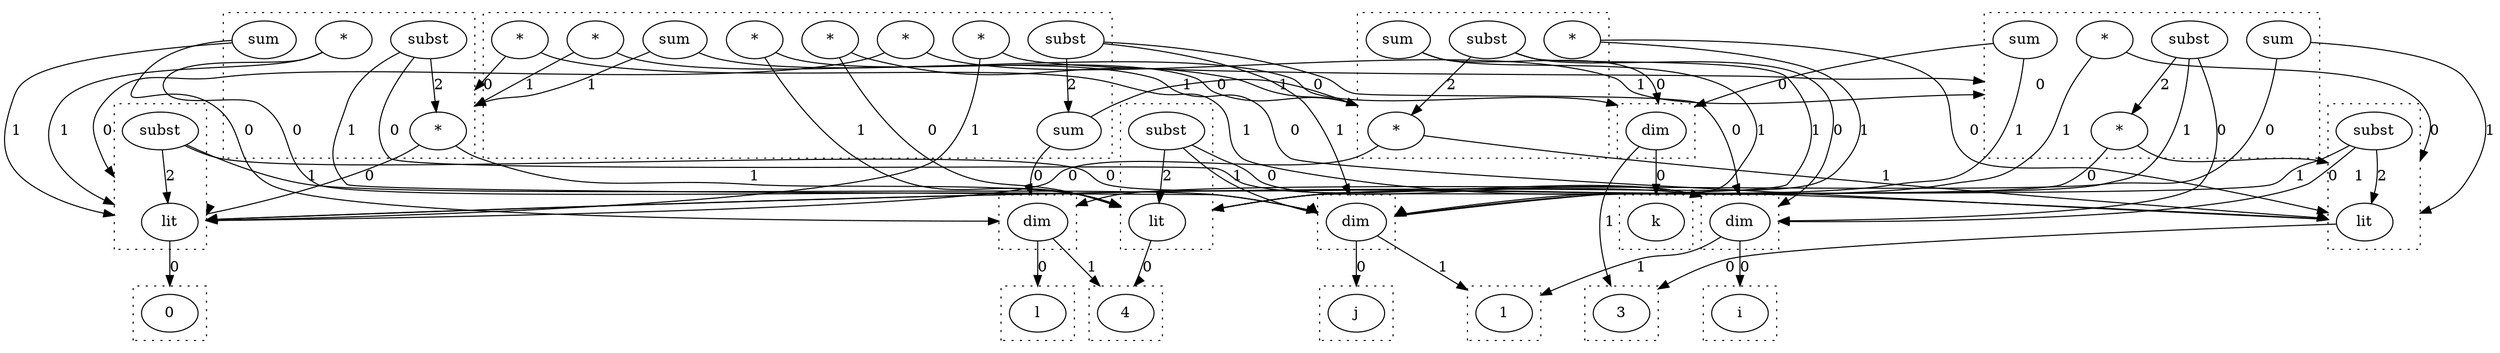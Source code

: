digraph {
  compound=true
  subgraph cluster_0 {
    style=dotted
    0.0[label = "i"]
  }
  subgraph cluster_1 {
    style=dotted
    1.0[label = "1"]
  }
  subgraph cluster_2 {
    style=dotted
    2.0[label = "dim"]
  }
  subgraph cluster_3 {
    style=dotted
    3.0[label = "j"]
  }
  subgraph cluster_4 {
    style=dotted
    4.0[label = "dim"]
  }
  subgraph cluster_5 {
    style=dotted
    5.0[label = "k"]
  }
  subgraph cluster_6 {
    style=dotted
    6.0[label = "3"]
  }
  subgraph cluster_7 {
    style=dotted
    7.0[label = "dim"]
  }
  subgraph cluster_8 {
    style=dotted
    8.0[label = "l"]
  }
  subgraph cluster_9 {
    style=dotted
    9.0[label = "4"]
  }
  subgraph cluster_10 {
    style=dotted
    10.0[label = "dim"]
  }
  subgraph cluster_11 {
    style=dotted
    11.0[label = "0"]
  }
  subgraph cluster_15 {
    style=dotted
    15.0[label = "sum"]
    15.1[label = "subst"]
    15.2[label = "sum"]
    15.3[label = "*"]
    15.4[label = "*"]
    15.5[label = "*"]
    15.6[label = "*"]
    15.7[label = "*"]
    15.8[label = "*"]
  }
  subgraph cluster_18 {
    style=dotted
    18.0[label = "*"]
    18.1[label = "sum"]
    18.2[label = "*"]
    18.3[label = "subst"]
  }
  subgraph cluster_20 {
    style=dotted
    20.0[label = "*"]
    20.1[label = "sum"]
    20.2[label = "*"]
    20.3[label = "subst"]
  }
  subgraph cluster_48 {
    style=dotted
    48.0[label = "lit"]
    48.1[label = "subst"]
  }
  subgraph cluster_50 {
    style=dotted
    50.0[label = "lit"]
    50.1[label = "subst"]
  }
  subgraph cluster_52 {
    style=dotted
    52.0[label = "lit"]
    52.1[label = "subst"]
  }
  subgraph cluster_53 {
    style=dotted
    53.0[label = "*"]
    53.1[label = "sum"]
    53.2[label = "subst"]
    53.3[label = "*"]
    53.4[label = "sum"]
  }
  2.0 -> 0.0 [lhead = cluster_0, label = 0]
  2.0 -> 1.0 [lhead = cluster_1, label = 1]
  4.0 -> 3.0 [lhead = cluster_3, label = 0]
  4.0 -> 1.0 [lhead = cluster_1, label = 1]
  7.0 -> 5.0 [lhead = cluster_5, label = 0]
  7.0 -> 6.0 [lhead = cluster_6, label = 1]
  10.0 -> 8.0 [lhead = cluster_8, label = 0]
  10.0 -> 9.0 [lhead = cluster_9, label = 1]
  15.0 -> 10.0 [lhead = cluster_10, label = 0]
  15.0 -> 18.0 [lhead = cluster_18, label = 1]
  15.1 -> 2.0 [lhead = cluster_2, label = 0]
  15.1 -> 4.0 [lhead = cluster_4, label = 1]
  15.1 -> 15.0 [lhead = cluster_15, label = 2]
  15.2 -> 7.0 [lhead = cluster_7, label = 0]
  15.2 -> 20.0 [lhead = cluster_20, label = 1]
  15.3 -> 18.0 [lhead = cluster_18, label = 0]
  15.3 -> 48.0 [lhead = cluster_48, label = 1]
  15.4 -> 20.0 [lhead = cluster_20, label = 0]
  15.4 -> 50.0 [lhead = cluster_50, label = 1]
  15.5 -> 48.0 [lhead = cluster_48, label = 0]
  15.5 -> 18.0 [lhead = cluster_18, label = 1]
  15.6 -> 50.0 [lhead = cluster_50, label = 0]
  15.6 -> 20.0 [lhead = cluster_20, label = 1]
  15.7 -> 52.0 [lhead = cluster_52, label = 0]
  15.7 -> 53.0 [lhead = cluster_53, label = 1]
  15.8 -> 53.0 [lhead = cluster_53, label = 0]
  15.8 -> 52.0 [lhead = cluster_52, label = 1]
  18.0 -> 52.0 [lhead = cluster_52, label = 0]
  18.0 -> 50.0 [lhead = cluster_50, label = 1]
  18.1 -> 7.0 [lhead = cluster_7, label = 0]
  18.1 -> 52.0 [lhead = cluster_52, label = 1]
  18.2 -> 50.0 [lhead = cluster_50, label = 0]
  18.2 -> 52.0 [lhead = cluster_52, label = 1]
  18.3 -> 2.0 [lhead = cluster_2, label = 0]
  18.3 -> 4.0 [lhead = cluster_4, label = 1]
  18.3 -> 18.0 [lhead = cluster_18, label = 2]
  20.0 -> 52.0 [lhead = cluster_52, label = 0]
  20.0 -> 48.0 [lhead = cluster_48, label = 1]
  20.1 -> 10.0 [lhead = cluster_10, label = 0]
  20.1 -> 52.0 [lhead = cluster_52, label = 1]
  20.2 -> 48.0 [lhead = cluster_48, label = 0]
  20.2 -> 52.0 [lhead = cluster_52, label = 1]
  20.3 -> 2.0 [lhead = cluster_2, label = 0]
  20.3 -> 4.0 [lhead = cluster_4, label = 1]
  20.3 -> 20.0 [lhead = cluster_20, label = 2]
  48.0 -> 9.0 [lhead = cluster_9, label = 0]
  48.1 -> 2.0 [lhead = cluster_2, label = 0]
  48.1 -> 4.0 [lhead = cluster_4, label = 1]
  48.1 -> 48.0 [lhead = cluster_48, label = 2]
  50.0 -> 6.0 [lhead = cluster_6, label = 0]
  50.1 -> 2.0 [lhead = cluster_2, label = 0]
  50.1 -> 4.0 [lhead = cluster_4, label = 1]
  50.1 -> 50.0 [lhead = cluster_50, label = 2]
  52.0 -> 11.0 [lhead = cluster_11, label = 0]
  52.1 -> 2.0 [lhead = cluster_2, label = 0]
  52.1 -> 4.0 [lhead = cluster_4, label = 1]
  52.1 -> 52.0 [lhead = cluster_52, label = 2]
  53.0 -> 48.0 [lhead = cluster_48, label = 0]
  53.0 -> 50.0 [lhead = cluster_50, label = 1]
  53.1 -> 7.0 [lhead = cluster_7, label = 0]
  53.1 -> 48.0 [lhead = cluster_48, label = 1]
  53.2 -> 2.0 [lhead = cluster_2, label = 0]
  53.2 -> 4.0 [lhead = cluster_4, label = 1]
  53.2 -> 53.0 [lhead = cluster_53, label = 2]
  53.3 -> 50.0 [lhead = cluster_50, label = 0]
  53.3 -> 48.0 [lhead = cluster_48, label = 1]
  53.4 -> 10.0 [lhead = cluster_10, label = 0]
  53.4 -> 50.0 [lhead = cluster_50, label = 1]
}